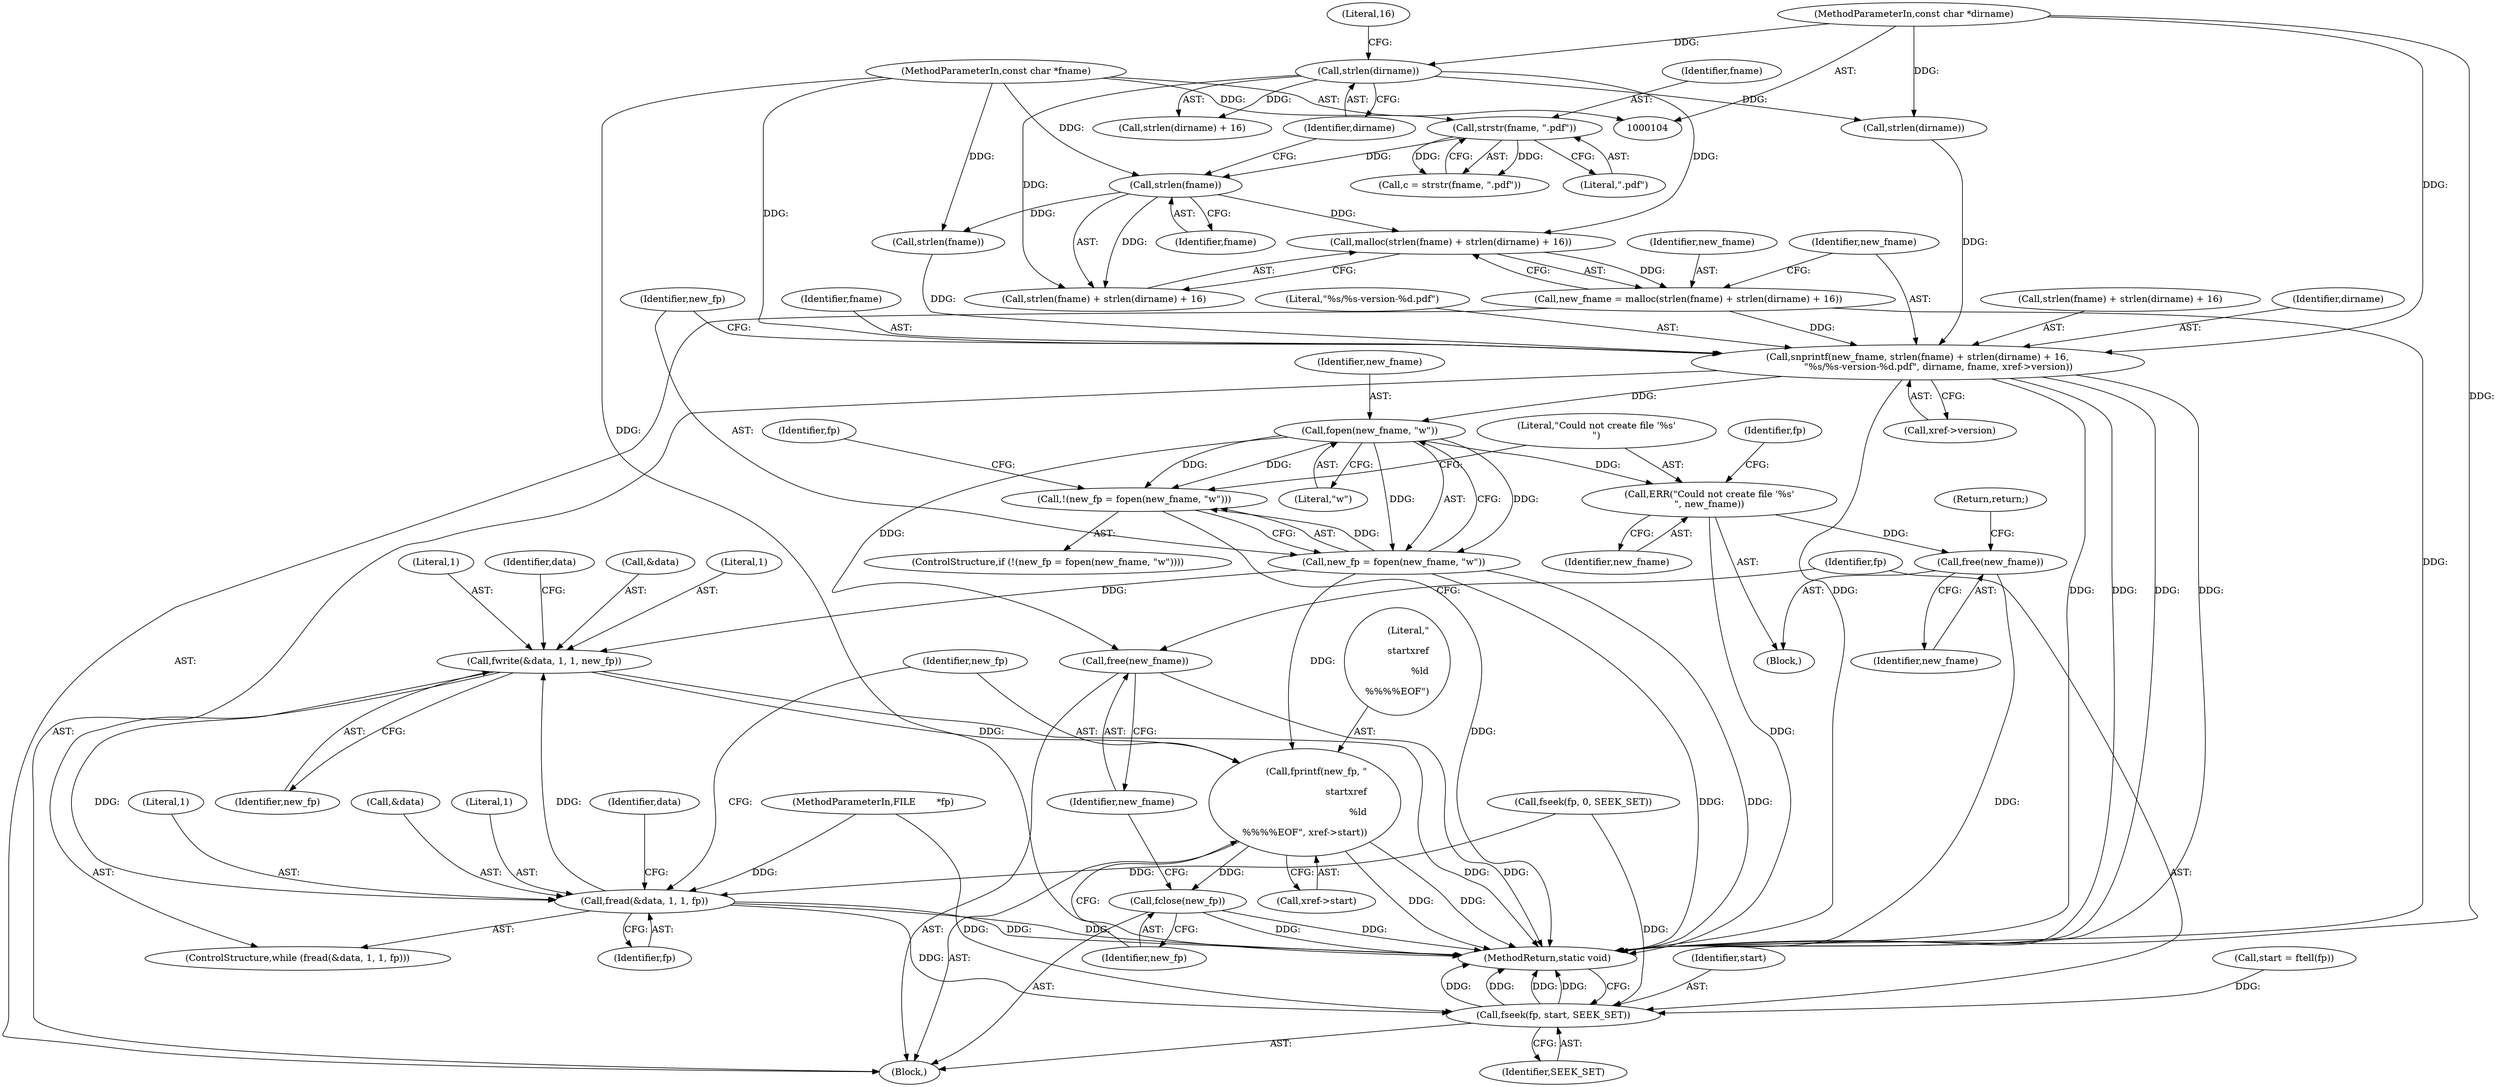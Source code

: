 digraph "1_pdfresurrect_0c4120fffa3dffe97b95c486a120eded82afe8a6_0@API" {
"1000131" [label="(Call,malloc(strlen(fname) + strlen(dirname) + 16))"];
"1000133" [label="(Call,strlen(fname))"];
"1000122" [label="(Call,strstr(fname, \".pdf\"))"];
"1000106" [label="(MethodParameterIn,const char *fname)"];
"1000136" [label="(Call,strlen(dirname))"];
"1000107" [label="(MethodParameterIn,const char *dirname)"];
"1000129" [label="(Call,new_fname = malloc(strlen(fname) + strlen(dirname) + 16))"];
"1000139" [label="(Call,snprintf(new_fname, strlen(fname) + strlen(dirname) + 16,\n              \"%s/%s-version-%d.pdf\", dirname, fname, xref->version))"];
"1000158" [label="(Call,fopen(new_fname, \"w\"))"];
"1000155" [label="(Call,!(new_fp = fopen(new_fname, \"w\")))"];
"1000156" [label="(Call,new_fp = fopen(new_fname, \"w\"))"];
"1000183" [label="(Call,fwrite(&data, 1, 1, new_fp))"];
"1000177" [label="(Call,fread(&data, 1, 1, fp))"];
"1000199" [label="(Call,fseek(fp, start, SEEK_SET))"];
"1000189" [label="(Call,fprintf(new_fp, \"\r\nstartxref\r\n%ld\r\n%%%%EOF\", xref->start))"];
"1000195" [label="(Call,fclose(new_fp))"];
"1000162" [label="(Call,ERR(\"Could not create file '%s'\n\", new_fname))"];
"1000169" [label="(Call,free(new_fname))"];
"1000197" [label="(Call,free(new_fname))"];
"1000200" [label="(Identifier,fp)"];
"1000201" [label="(Identifier,start)"];
"1000185" [label="(Identifier,data)"];
"1000179" [label="(Identifier,data)"];
"1000181" [label="(Literal,1)"];
"1000105" [label="(MethodParameterIn,FILE       *fp)"];
"1000164" [label="(Identifier,new_fname)"];
"1000178" [label="(Call,&data)"];
"1000131" [label="(Call,malloc(strlen(fname) + strlen(dirname) + 16))"];
"1000124" [label="(Literal,\".pdf\")"];
"1000163" [label="(Literal,\"Could not create file '%s'\n\")"];
"1000184" [label="(Call,&data)"];
"1000171" [label="(Return,return;)"];
"1000107" [label="(MethodParameterIn,const char *dirname)"];
"1000129" [label="(Call,new_fname = malloc(strlen(fname) + strlen(dirname) + 16))"];
"1000197" [label="(Call,free(new_fname))"];
"1000191" [label="(Literal,\"\r\nstartxref\r\n%ld\r\n%%%%EOF\")"];
"1000141" [label="(Call,strlen(fname) + strlen(dirname) + 16)"];
"1000138" [label="(Literal,16)"];
"1000159" [label="(Identifier,new_fname)"];
"1000149" [label="(Identifier,dirname)"];
"1000142" [label="(Call,strlen(fname))"];
"1000188" [label="(Identifier,new_fp)"];
"1000183" [label="(Call,fwrite(&data, 1, 1, new_fp))"];
"1000155" [label="(Call,!(new_fp = fopen(new_fname, \"w\")))"];
"1000186" [label="(Literal,1)"];
"1000180" [label="(Literal,1)"];
"1000190" [label="(Identifier,new_fp)"];
"1000187" [label="(Literal,1)"];
"1000169" [label="(Call,free(new_fname))"];
"1000106" [label="(MethodParameterIn,const char *fname)"];
"1000134" [label="(Identifier,fname)"];
"1000140" [label="(Identifier,new_fname)"];
"1000199" [label="(Call,fseek(fp, start, SEEK_SET))"];
"1000202" [label="(Identifier,SEEK_SET)"];
"1000158" [label="(Call,fopen(new_fname, \"w\"))"];
"1000151" [label="(Call,xref->version)"];
"1000130" [label="(Identifier,new_fname)"];
"1000156" [label="(Call,new_fp = fopen(new_fname, \"w\"))"];
"1000176" [label="(ControlStructure,while (fread(&data, 1, 1, fp)))"];
"1000133" [label="(Call,strlen(fname))"];
"1000150" [label="(Identifier,fname)"];
"1000162" [label="(Call,ERR(\"Could not create file '%s'\n\", new_fname))"];
"1000172" [label="(Call,fseek(fp, 0, SEEK_SET))"];
"1000135" [label="(Call,strlen(dirname) + 16)"];
"1000182" [label="(Identifier,fp)"];
"1000166" [label="(Identifier,fp)"];
"1000203" [label="(MethodReturn,static void)"];
"1000122" [label="(Call,strstr(fname, \".pdf\"))"];
"1000123" [label="(Identifier,fname)"];
"1000154" [label="(ControlStructure,if (!(new_fp = fopen(new_fname, \"w\"))))"];
"1000145" [label="(Call,strlen(dirname))"];
"1000109" [label="(Block,)"];
"1000148" [label="(Literal,\"%s/%s-version-%d.pdf\")"];
"1000170" [label="(Identifier,new_fname)"];
"1000196" [label="(Identifier,new_fp)"];
"1000192" [label="(Call,xref->start)"];
"1000173" [label="(Identifier,fp)"];
"1000115" [label="(Call,start = ftell(fp))"];
"1000157" [label="(Identifier,new_fp)"];
"1000177" [label="(Call,fread(&data, 1, 1, fp))"];
"1000139" [label="(Call,snprintf(new_fname, strlen(fname) + strlen(dirname) + 16,\n              \"%s/%s-version-%d.pdf\", dirname, fname, xref->version))"];
"1000195" [label="(Call,fclose(new_fp))"];
"1000132" [label="(Call,strlen(fname) + strlen(dirname) + 16)"];
"1000189" [label="(Call,fprintf(new_fp, \"\r\nstartxref\r\n%ld\r\n%%%%EOF\", xref->start))"];
"1000137" [label="(Identifier,dirname)"];
"1000198" [label="(Identifier,new_fname)"];
"1000161" [label="(Block,)"];
"1000136" [label="(Call,strlen(dirname))"];
"1000160" [label="(Literal,\"w\")"];
"1000120" [label="(Call,c = strstr(fname, \".pdf\"))"];
"1000131" -> "1000129"  [label="AST: "];
"1000131" -> "1000132"  [label="CFG: "];
"1000132" -> "1000131"  [label="AST: "];
"1000129" -> "1000131"  [label="CFG: "];
"1000131" -> "1000129"  [label="DDG: "];
"1000133" -> "1000131"  [label="DDG: "];
"1000136" -> "1000131"  [label="DDG: "];
"1000133" -> "1000132"  [label="AST: "];
"1000133" -> "1000134"  [label="CFG: "];
"1000134" -> "1000133"  [label="AST: "];
"1000137" -> "1000133"  [label="CFG: "];
"1000133" -> "1000132"  [label="DDG: "];
"1000122" -> "1000133"  [label="DDG: "];
"1000106" -> "1000133"  [label="DDG: "];
"1000133" -> "1000142"  [label="DDG: "];
"1000122" -> "1000120"  [label="AST: "];
"1000122" -> "1000124"  [label="CFG: "];
"1000123" -> "1000122"  [label="AST: "];
"1000124" -> "1000122"  [label="AST: "];
"1000120" -> "1000122"  [label="CFG: "];
"1000122" -> "1000120"  [label="DDG: "];
"1000122" -> "1000120"  [label="DDG: "];
"1000106" -> "1000122"  [label="DDG: "];
"1000106" -> "1000104"  [label="AST: "];
"1000106" -> "1000203"  [label="DDG: "];
"1000106" -> "1000142"  [label="DDG: "];
"1000106" -> "1000139"  [label="DDG: "];
"1000136" -> "1000135"  [label="AST: "];
"1000136" -> "1000137"  [label="CFG: "];
"1000137" -> "1000136"  [label="AST: "];
"1000138" -> "1000136"  [label="CFG: "];
"1000136" -> "1000132"  [label="DDG: "];
"1000136" -> "1000135"  [label="DDG: "];
"1000107" -> "1000136"  [label="DDG: "];
"1000136" -> "1000145"  [label="DDG: "];
"1000107" -> "1000104"  [label="AST: "];
"1000107" -> "1000203"  [label="DDG: "];
"1000107" -> "1000145"  [label="DDG: "];
"1000107" -> "1000139"  [label="DDG: "];
"1000129" -> "1000109"  [label="AST: "];
"1000130" -> "1000129"  [label="AST: "];
"1000140" -> "1000129"  [label="CFG: "];
"1000129" -> "1000203"  [label="DDG: "];
"1000129" -> "1000139"  [label="DDG: "];
"1000139" -> "1000109"  [label="AST: "];
"1000139" -> "1000151"  [label="CFG: "];
"1000140" -> "1000139"  [label="AST: "];
"1000141" -> "1000139"  [label="AST: "];
"1000148" -> "1000139"  [label="AST: "];
"1000149" -> "1000139"  [label="AST: "];
"1000150" -> "1000139"  [label="AST: "];
"1000151" -> "1000139"  [label="AST: "];
"1000157" -> "1000139"  [label="CFG: "];
"1000139" -> "1000203"  [label="DDG: "];
"1000139" -> "1000203"  [label="DDG: "];
"1000139" -> "1000203"  [label="DDG: "];
"1000139" -> "1000203"  [label="DDG: "];
"1000139" -> "1000203"  [label="DDG: "];
"1000142" -> "1000139"  [label="DDG: "];
"1000145" -> "1000139"  [label="DDG: "];
"1000139" -> "1000158"  [label="DDG: "];
"1000158" -> "1000156"  [label="AST: "];
"1000158" -> "1000160"  [label="CFG: "];
"1000159" -> "1000158"  [label="AST: "];
"1000160" -> "1000158"  [label="AST: "];
"1000156" -> "1000158"  [label="CFG: "];
"1000158" -> "1000155"  [label="DDG: "];
"1000158" -> "1000155"  [label="DDG: "];
"1000158" -> "1000156"  [label="DDG: "];
"1000158" -> "1000156"  [label="DDG: "];
"1000158" -> "1000162"  [label="DDG: "];
"1000158" -> "1000197"  [label="DDG: "];
"1000155" -> "1000154"  [label="AST: "];
"1000155" -> "1000156"  [label="CFG: "];
"1000156" -> "1000155"  [label="AST: "];
"1000163" -> "1000155"  [label="CFG: "];
"1000173" -> "1000155"  [label="CFG: "];
"1000155" -> "1000203"  [label="DDG: "];
"1000156" -> "1000155"  [label="DDG: "];
"1000157" -> "1000156"  [label="AST: "];
"1000156" -> "1000203"  [label="DDG: "];
"1000156" -> "1000203"  [label="DDG: "];
"1000156" -> "1000183"  [label="DDG: "];
"1000156" -> "1000189"  [label="DDG: "];
"1000183" -> "1000176"  [label="AST: "];
"1000183" -> "1000188"  [label="CFG: "];
"1000184" -> "1000183"  [label="AST: "];
"1000186" -> "1000183"  [label="AST: "];
"1000187" -> "1000183"  [label="AST: "];
"1000188" -> "1000183"  [label="AST: "];
"1000179" -> "1000183"  [label="CFG: "];
"1000183" -> "1000203"  [label="DDG: "];
"1000183" -> "1000177"  [label="DDG: "];
"1000177" -> "1000183"  [label="DDG: "];
"1000183" -> "1000189"  [label="DDG: "];
"1000177" -> "1000176"  [label="AST: "];
"1000177" -> "1000182"  [label="CFG: "];
"1000178" -> "1000177"  [label="AST: "];
"1000180" -> "1000177"  [label="AST: "];
"1000181" -> "1000177"  [label="AST: "];
"1000182" -> "1000177"  [label="AST: "];
"1000185" -> "1000177"  [label="CFG: "];
"1000190" -> "1000177"  [label="CFG: "];
"1000177" -> "1000203"  [label="DDG: "];
"1000177" -> "1000203"  [label="DDG: "];
"1000172" -> "1000177"  [label="DDG: "];
"1000105" -> "1000177"  [label="DDG: "];
"1000177" -> "1000199"  [label="DDG: "];
"1000199" -> "1000109"  [label="AST: "];
"1000199" -> "1000202"  [label="CFG: "];
"1000200" -> "1000199"  [label="AST: "];
"1000201" -> "1000199"  [label="AST: "];
"1000202" -> "1000199"  [label="AST: "];
"1000203" -> "1000199"  [label="CFG: "];
"1000199" -> "1000203"  [label="DDG: "];
"1000199" -> "1000203"  [label="DDG: "];
"1000199" -> "1000203"  [label="DDG: "];
"1000199" -> "1000203"  [label="DDG: "];
"1000105" -> "1000199"  [label="DDG: "];
"1000115" -> "1000199"  [label="DDG: "];
"1000172" -> "1000199"  [label="DDG: "];
"1000189" -> "1000109"  [label="AST: "];
"1000189" -> "1000192"  [label="CFG: "];
"1000190" -> "1000189"  [label="AST: "];
"1000191" -> "1000189"  [label="AST: "];
"1000192" -> "1000189"  [label="AST: "];
"1000196" -> "1000189"  [label="CFG: "];
"1000189" -> "1000203"  [label="DDG: "];
"1000189" -> "1000203"  [label="DDG: "];
"1000189" -> "1000195"  [label="DDG: "];
"1000195" -> "1000109"  [label="AST: "];
"1000195" -> "1000196"  [label="CFG: "];
"1000196" -> "1000195"  [label="AST: "];
"1000198" -> "1000195"  [label="CFG: "];
"1000195" -> "1000203"  [label="DDG: "];
"1000195" -> "1000203"  [label="DDG: "];
"1000162" -> "1000161"  [label="AST: "];
"1000162" -> "1000164"  [label="CFG: "];
"1000163" -> "1000162"  [label="AST: "];
"1000164" -> "1000162"  [label="AST: "];
"1000166" -> "1000162"  [label="CFG: "];
"1000162" -> "1000203"  [label="DDG: "];
"1000162" -> "1000169"  [label="DDG: "];
"1000169" -> "1000161"  [label="AST: "];
"1000169" -> "1000170"  [label="CFG: "];
"1000170" -> "1000169"  [label="AST: "];
"1000171" -> "1000169"  [label="CFG: "];
"1000169" -> "1000203"  [label="DDG: "];
"1000197" -> "1000109"  [label="AST: "];
"1000197" -> "1000198"  [label="CFG: "];
"1000198" -> "1000197"  [label="AST: "];
"1000200" -> "1000197"  [label="CFG: "];
"1000197" -> "1000203"  [label="DDG: "];
}
